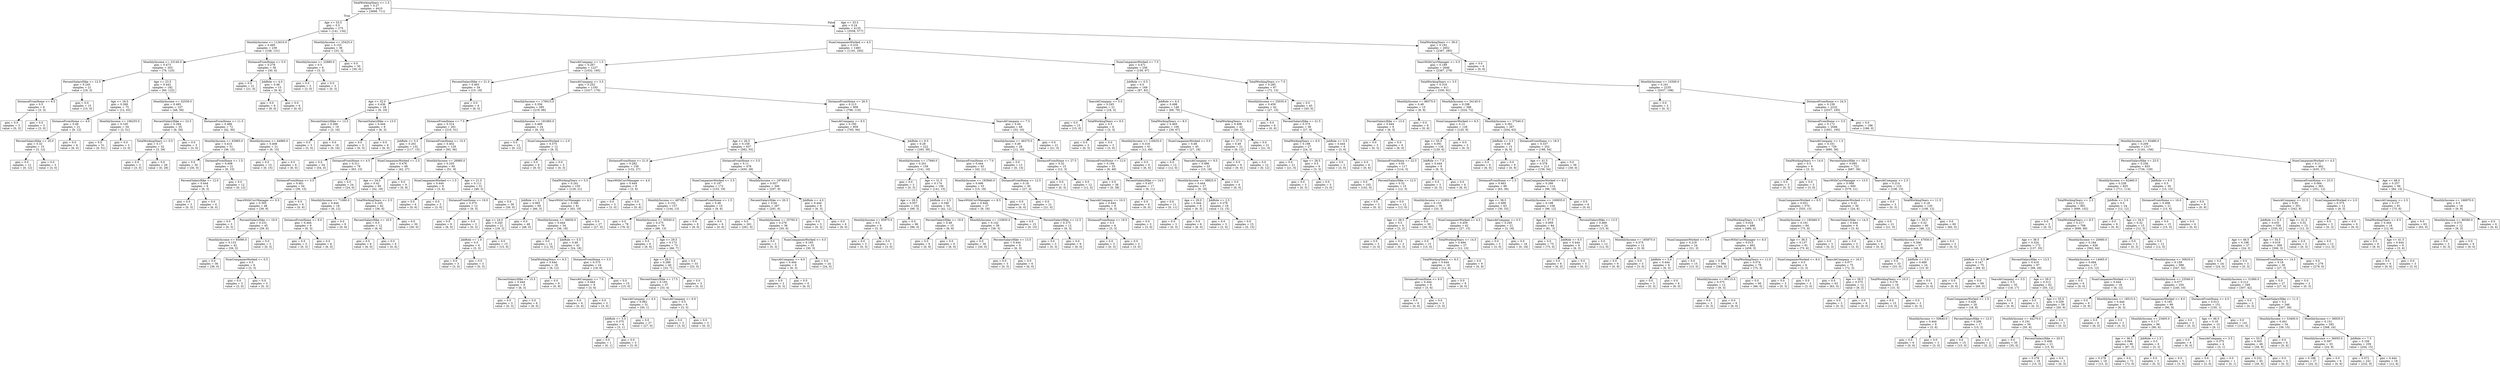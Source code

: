digraph Tree {
node [shape=box] ;
0 [label="TotalWorkingYears <= 1.5\ngini = 0.27\nsamples = 4410\nvalue = [3699, 711]"] ;
1 [label="Age <= 33.5\ngini = 0.5\nsamples = 275\nvalue = [141, 134]"] ;
0 -> 1 [labeldistance=2.5, labelangle=45, headlabel="True"] ;
2 [label="MonthlyIncome <= 112610.0\ngini = 0.495\nsamples = 239\nvalue = [108, 131]"] ;
1 -> 2 ;
3 [label="MonthlyIncome <= 23140.0\ngini = 0.473\nsamples = 203\nvalue = [78, 125]"] ;
2 -> 3 ;
4 [label="PercentSalaryHike <= 12.5\ngini = 0.245\nsamples = 21\nvalue = [18, 3]"] ;
3 -> 4 ;
5 [label="DistanceFromHome <= 6.5\ngini = 0.5\nsamples = 6\nvalue = [3, 3]"] ;
4 -> 5 ;
6 [label="gini = 0.0\nsamples = 3\nvalue = [0, 3]"] ;
5 -> 6 ;
7 [label="gini = 0.0\nsamples = 3\nvalue = [3, 0]"] ;
5 -> 7 ;
8 [label="gini = 0.0\nsamples = 15\nvalue = [15, 0]"] ;
4 -> 8 ;
9 [label="Age <= 23.5\ngini = 0.442\nsamples = 182\nvalue = [60, 122]"] ;
3 -> 9 ;
10 [label="Age <= 18.5\ngini = 0.269\nsamples = 75\nvalue = [12, 63]"] ;
9 -> 10 ;
11 [label="DistanceFromHome <= 4.0\ngini = 0.49\nsamples = 21\nvalue = [9, 12]"] ;
10 -> 11 ;
12 [label="PercentSalaryHike <= 20.0\ngini = 0.32\nsamples = 15\nvalue = [3, 12]"] ;
11 -> 12 ;
13 [label="gini = 0.0\nsamples = 12\nvalue = [0, 12]"] ;
12 -> 13 ;
14 [label="gini = 0.0\nsamples = 3\nvalue = [3, 0]"] ;
12 -> 14 ;
15 [label="gini = 0.0\nsamples = 6\nvalue = [6, 0]"] ;
11 -> 15 ;
16 [label="MonthlyIncome <= 106255.0\ngini = 0.105\nsamples = 54\nvalue = [3, 51]"] ;
10 -> 16 ;
17 [label="gini = 0.0\nsamples = 51\nvalue = [0, 51]"] ;
16 -> 17 ;
18 [label="gini = 0.0\nsamples = 3\nvalue = [3, 0]"] ;
16 -> 18 ;
19 [label="MonthlyIncome <= 32530.0\ngini = 0.495\nsamples = 107\nvalue = [48, 59]"] ;
9 -> 19 ;
20 [label="PercentSalaryHike <= 23.5\ngini = 0.284\nsamples = 35\nvalue = [6, 29]"] ;
19 -> 20 ;
21 [label="TotalWorkingYears <= 0.5\ngini = 0.17\nsamples = 32\nvalue = [3, 29]"] ;
20 -> 21 ;
22 [label="gini = 0.0\nsamples = 3\nvalue = [3, 0]"] ;
21 -> 22 ;
23 [label="gini = 0.0\nsamples = 29\nvalue = [0, 29]"] ;
21 -> 23 ;
24 [label="gini = 0.0\nsamples = 3\nvalue = [3, 0]"] ;
20 -> 24 ;
25 [label="DistanceFromHome <= 11.5\ngini = 0.486\nsamples = 72\nvalue = [42, 30]"] ;
19 -> 25 ;
26 [label="MonthlyIncome <= 63965.0\ngini = 0.415\nsamples = 51\nvalue = [36, 15]"] ;
25 -> 26 ;
27 [label="gini = 0.0\nsamples = 30\nvalue = [30, 0]"] ;
26 -> 27 ;
28 [label="DistanceFromHome <= 1.5\ngini = 0.408\nsamples = 21\nvalue = [6, 15]"] ;
26 -> 28 ;
29 [label="PercentSalaryHike <= 12.0\ngini = 0.444\nsamples = 9\nvalue = [6, 3]"] ;
28 -> 29 ;
30 [label="gini = 0.0\nsamples = 3\nvalue = [0, 3]"] ;
29 -> 30 ;
31 [label="gini = 0.0\nsamples = 6\nvalue = [6, 0]"] ;
29 -> 31 ;
32 [label="gini = 0.0\nsamples = 12\nvalue = [0, 12]"] ;
28 -> 32 ;
33 [label="MonthlyIncome <= 64960.0\ngini = 0.408\nsamples = 21\nvalue = [6, 15]"] ;
25 -> 33 ;
34 [label="gini = 0.0\nsamples = 15\nvalue = [0, 15]"] ;
33 -> 34 ;
35 [label="gini = 0.0\nsamples = 6\nvalue = [6, 0]"] ;
33 -> 35 ;
36 [label="DistanceFromHome <= 5.0\ngini = 0.278\nsamples = 36\nvalue = [30, 6]"] ;
2 -> 36 ;
37 [label="gini = 0.0\nsamples = 21\nvalue = [21, 0]"] ;
36 -> 37 ;
38 [label="JobRole <= 4.0\ngini = 0.48\nsamples = 15\nvalue = [9, 6]"] ;
36 -> 38 ;
39 [label="gini = 0.0\nsamples = 9\nvalue = [9, 0]"] ;
38 -> 39 ;
40 [label="gini = 0.0\nsamples = 6\nvalue = [0, 6]"] ;
38 -> 40 ;
41 [label="MonthlyIncome <= 25425.0\ngini = 0.153\nsamples = 36\nvalue = [33, 3]"] ;
1 -> 41 ;
42 [label="MonthlyIncome <= 22880.0\ngini = 0.5\nsamples = 6\nvalue = [3, 3]"] ;
41 -> 42 ;
43 [label="gini = 0.0\nsamples = 3\nvalue = [3, 0]"] ;
42 -> 43 ;
44 [label="gini = 0.0\nsamples = 3\nvalue = [0, 3]"] ;
42 -> 44 ;
45 [label="gini = 0.0\nsamples = 30\nvalue = [30, 0]"] ;
41 -> 45 ;
46 [label="Age <= 33.5\ngini = 0.24\nsamples = 4135\nvalue = [3558, 577]"] ;
0 -> 46 [labeldistance=2.5, labelangle=-45, headlabel="False"] ;
47 [label="NumCompaniesWorked <= 4.5\ngini = 0.316\nsamples = 1483\nvalue = [1191, 292]"] ;
46 -> 47 ;
48 [label="YearsAtCompany <= 1.5\ngini = 0.267\nsamples = 1227\nvalue = [1032, 195]"] ;
47 -> 48 ;
49 [label="PercentSalaryHike <= 21.0\ngini = 0.493\nsamples = 34\nvalue = [15, 19]"] ;
48 -> 49 ;
50 [label="Age <= 32.0\ngini = 0.436\nsamples = 28\nvalue = [9, 19]"] ;
49 -> 50 ;
51 [label="PercentSalaryHike <= 13.5\ngini = 0.266\nsamples = 19\nvalue = [3, 16]"] ;
50 -> 51 ;
52 [label="gini = 0.0\nsamples = 3\nvalue = [3, 0]"] ;
51 -> 52 ;
53 [label="gini = 0.0\nsamples = 16\nvalue = [0, 16]"] ;
51 -> 53 ;
54 [label="PercentSalaryHike <= 13.5\ngini = 0.444\nsamples = 9\nvalue = [6, 3]"] ;
50 -> 54 ;
55 [label="gini = 0.0\nsamples = 3\nvalue = [0, 3]"] ;
54 -> 55 ;
56 [label="gini = 0.0\nsamples = 6\nvalue = [6, 0]"] ;
54 -> 56 ;
57 [label="gini = 0.0\nsamples = 6\nvalue = [6, 0]"] ;
49 -> 57 ;
58 [label="YearsAtCompany <= 3.5\ngini = 0.252\nsamples = 1193\nvalue = [1017, 176]"] ;
48 -> 58 ;
59 [label="MonthlyIncome <= 176015.0\ngini = 0.356\nsamples = 285\nvalue = [219, 66]"] ;
58 -> 59 ;
60 [label="DistanceFromHome <= 7.5\ngini = 0.314\nsamples = 261\nvalue = [210, 51]"] ;
59 -> 60 ;
61 [label="JobRole <= 5.5\ngini = 0.201\nsamples = 132\nvalue = [117, 15]"] ;
60 -> 61 ;
62 [label="gini = 0.0\nsamples = 54\nvalue = [54, 0]"] ;
61 -> 62 ;
63 [label="DistanceFromHome <= 4.5\ngini = 0.311\nsamples = 78\nvalue = [63, 15]"] ;
61 -> 63 ;
64 [label="DistanceFromHome <= 3.5\ngini = 0.401\nsamples = 54\nvalue = [39, 15]"] ;
63 -> 64 ;
65 [label="YearsWithCurrManager <= 0.5\ngini = 0.305\nsamples = 48\nvalue = [39, 9]"] ;
64 -> 65 ;
66 [label="gini = 0.0\nsamples = 3\nvalue = [0, 3]"] ;
65 -> 66 ;
67 [label="PercentSalaryHike <= 19.0\ngini = 0.231\nsamples = 45\nvalue = [39, 6]"] ;
65 -> 67 ;
68 [label="MonthlyIncome <= 65090.0\ngini = 0.133\nsamples = 42\nvalue = [39, 3]"] ;
67 -> 68 ;
69 [label="gini = 0.0\nsamples = 36\nvalue = [36, 0]"] ;
68 -> 69 ;
70 [label="NumCompaniesWorked <= 0.5\ngini = 0.5\nsamples = 6\nvalue = [3, 3]"] ;
68 -> 70 ;
71 [label="gini = 0.0\nsamples = 3\nvalue = [3, 0]"] ;
70 -> 71 ;
72 [label="gini = 0.0\nsamples = 3\nvalue = [0, 3]"] ;
70 -> 72 ;
73 [label="gini = 0.0\nsamples = 3\nvalue = [0, 3]"] ;
67 -> 73 ;
74 [label="gini = 0.0\nsamples = 6\nvalue = [0, 6]"] ;
64 -> 74 ;
75 [label="gini = 0.0\nsamples = 24\nvalue = [24, 0]"] ;
63 -> 75 ;
76 [label="DistanceFromHome <= 15.5\ngini = 0.402\nsamples = 129\nvalue = [93, 36]"] ;
60 -> 76 ;
77 [label="NumCompaniesWorked <= 2.5\ngini = 0.476\nsamples = 69\nvalue = [42, 27]"] ;
76 -> 77 ;
78 [label="Age <= 24.0\ngini = 0.42\nsamples = 60\nvalue = [42, 18]"] ;
77 -> 78 ;
79 [label="MonthlyIncome <= 71060.0\ngini = 0.444\nsamples = 18\nvalue = [6, 12]"] ;
78 -> 79 ;
80 [label="DistanceFromHome <= 9.0\ngini = 0.444\nsamples = 9\nvalue = [6, 3]"] ;
79 -> 80 ;
81 [label="gini = 0.0\nsamples = 3\nvalue = [0, 3]"] ;
80 -> 81 ;
82 [label="gini = 0.0\nsamples = 6\nvalue = [6, 0]"] ;
80 -> 82 ;
83 [label="gini = 0.0\nsamples = 9\nvalue = [0, 9]"] ;
79 -> 83 ;
84 [label="TotalWorkingYears <= 2.5\ngini = 0.245\nsamples = 42\nvalue = [36, 6]"] ;
78 -> 84 ;
85 [label="PercentSalaryHike <= 16.5\ngini = 0.5\nsamples = 12\nvalue = [6, 6]"] ;
84 -> 85 ;
86 [label="gini = 0.0\nsamples = 6\nvalue = [6, 0]"] ;
85 -> 86 ;
87 [label="gini = 0.0\nsamples = 6\nvalue = [0, 6]"] ;
85 -> 87 ;
88 [label="gini = 0.0\nsamples = 30\nvalue = [30, 0]"] ;
84 -> 88 ;
89 [label="gini = 0.0\nsamples = 9\nvalue = [0, 9]"] ;
77 -> 89 ;
90 [label="MonthlyIncome <= 26985.0\ngini = 0.255\nsamples = 60\nvalue = [51, 9]"] ;
76 -> 90 ;
91 [label="NumCompaniesWorked <= 1.5\ngini = 0.444\nsamples = 9\nvalue = [3, 6]"] ;
90 -> 91 ;
92 [label="gini = 0.0\nsamples = 6\nvalue = [0, 6]"] ;
91 -> 92 ;
93 [label="gini = 0.0\nsamples = 3\nvalue = [3, 0]"] ;
91 -> 93 ;
94 [label="Age <= 21.5\ngini = 0.111\nsamples = 51\nvalue = [48, 3]"] ;
90 -> 94 ;
95 [label="DistanceFromHome <= 19.0\ngini = 0.375\nsamples = 12\nvalue = [9, 3]"] ;
94 -> 95 ;
96 [label="gini = 0.0\nsamples = 9\nvalue = [9, 0]"] ;
95 -> 96 ;
97 [label="gini = 0.0\nsamples = 3\nvalue = [0, 3]"] ;
95 -> 97 ;
98 [label="gini = 0.0\nsamples = 39\nvalue = [39, 0]"] ;
94 -> 98 ;
99 [label="MonthlyIncome <= 191665.0\ngini = 0.469\nsamples = 24\nvalue = [9, 15]"] ;
59 -> 99 ;
100 [label="gini = 0.0\nsamples = 12\nvalue = [0, 12]"] ;
99 -> 100 ;
101 [label="NumCompaniesWorked <= 2.0\ngini = 0.375\nsamples = 12\nvalue = [9, 3]"] ;
99 -> 101 ;
102 [label="gini = 0.0\nsamples = 9\nvalue = [9, 0]"] ;
101 -> 102 ;
103 [label="gini = 0.0\nsamples = 3\nvalue = [0, 3]"] ;
101 -> 103 ;
104 [label="DistanceFromHome <= 26.5\ngini = 0.213\nsamples = 908\nvalue = [798, 110]"] ;
58 -> 104 ;
105 [label="YearsAtCompany <= 9.5\ngini = 0.195\nsamples = 859\nvalue = [765, 94]"] ;
104 -> 105 ;
106 [label="Age <= 26.5\ngini = 0.158\nsamples = 637\nvalue = [582, 55]"] ;
105 -> 106 ;
107 [label="DistanceFromHome <= 21.0\ngini = 0.282\nsamples = 159\nvalue = [132, 27]"] ;
106 -> 107 ;
108 [label="TotalWorkingYears <= 5.5\ngini = 0.241\nsamples = 150\nvalue = [129, 21]"] ;
107 -> 108 ;
109 [label="JobRole <= 2.5\ngini = 0.083\nsamples = 69\nvalue = [66, 3]"] ;
108 -> 109 ;
110 [label="Age <= 24.0\ngini = 0.245\nsamples = 21\nvalue = [18, 3]"] ;
109 -> 110 ;
111 [label="JobRole <= 1.0\ngini = 0.5\nsamples = 6\nvalue = [3, 3]"] ;
110 -> 111 ;
112 [label="gini = 0.0\nsamples = 3\nvalue = [3, 0]"] ;
111 -> 112 ;
113 [label="gini = 0.0\nsamples = 3\nvalue = [0, 3]"] ;
111 -> 113 ;
114 [label="gini = 0.0\nsamples = 15\nvalue = [15, 0]"] ;
110 -> 114 ;
115 [label="gini = 0.0\nsamples = 48\nvalue = [48, 0]"] ;
109 -> 115 ;
116 [label="YearsWithCurrManager <= 4.5\ngini = 0.346\nsamples = 81\nvalue = [63, 18]"] ;
108 -> 116 ;
117 [label="MonthlyIncome <= 36630.0\ngini = 0.444\nsamples = 54\nvalue = [36, 18]"] ;
116 -> 117 ;
118 [label="gini = 0.0\nsamples = 12\nvalue = [12, 0]"] ;
117 -> 118 ;
119 [label="JobRole <= 5.5\ngini = 0.49\nsamples = 42\nvalue = [24, 18]"] ;
117 -> 119 ;
120 [label="TotalWorkingYears <= 6.5\ngini = 0.444\nsamples = 18\nvalue = [6, 12]"] ;
119 -> 120 ;
121 [label="PercentSalaryHike <= 15.5\ngini = 0.444\nsamples = 9\nvalue = [6, 3]"] ;
120 -> 121 ;
122 [label="gini = 0.0\nsamples = 3\nvalue = [0, 3]"] ;
121 -> 122 ;
123 [label="gini = 0.0\nsamples = 6\nvalue = [6, 0]"] ;
121 -> 123 ;
124 [label="gini = 0.0\nsamples = 9\nvalue = [0, 9]"] ;
120 -> 124 ;
125 [label="DistanceFromHome <= 3.5\ngini = 0.375\nsamples = 24\nvalue = [18, 6]"] ;
119 -> 125 ;
126 [label="YearsAtCompany <= 7.0\ngini = 0.444\nsamples = 9\nvalue = [3, 6]"] ;
125 -> 126 ;
127 [label="gini = 0.0\nsamples = 6\nvalue = [0, 6]"] ;
126 -> 127 ;
128 [label="gini = 0.0\nsamples = 3\nvalue = [3, 0]"] ;
126 -> 128 ;
129 [label="gini = 0.0\nsamples = 15\nvalue = [15, 0]"] ;
125 -> 129 ;
130 [label="gini = 0.0\nsamples = 27\nvalue = [27, 0]"] ;
116 -> 130 ;
131 [label="YearsWithCurrManager <= 4.0\ngini = 0.444\nsamples = 9\nvalue = [3, 6]"] ;
107 -> 131 ;
132 [label="gini = 0.0\nsamples = 3\nvalue = [3, 0]"] ;
131 -> 132 ;
133 [label="gini = 0.0\nsamples = 6\nvalue = [0, 6]"] ;
131 -> 133 ;
134 [label="DistanceFromHome <= 3.5\ngini = 0.11\nsamples = 478\nvalue = [450, 28]"] ;
106 -> 134 ;
135 [label="NumCompaniesWorked <= 3.5\ngini = 0.197\nsamples = 172\nvalue = [153, 19]"] ;
134 -> 135 ;
136 [label="MonthlyIncome <= 48705.0\ngini = 0.152\nsamples = 157\nvalue = [144, 13]"] ;
135 -> 136 ;
137 [label="gini = 0.0\nsamples = 78\nvalue = [78, 0]"] ;
136 -> 137 ;
138 [label="MonthlyIncome <= 50545.0\ngini = 0.275\nsamples = 79\nvalue = [66, 13]"] ;
136 -> 138 ;
139 [label="gini = 0.0\nsamples = 6\nvalue = [0, 6]"] ;
138 -> 139 ;
140 [label="Age <= 29.5\ngini = 0.173\nsamples = 73\nvalue = [66, 7]"] ;
138 -> 140 ;
141 [label="Age <= 28.5\ngini = 0.289\nsamples = 40\nvalue = [33, 7]"] ;
140 -> 141 ;
142 [label="PercentSalaryHike <= 17.5\ngini = 0.193\nsamples = 37\nvalue = [33, 4]"] ;
141 -> 142 ;
143 [label="YearsAtCompany <= 4.5\ngini = 0.062\nsamples = 31\nvalue = [30, 1]"] ;
142 -> 143 ;
144 [label="JobRole <= 5.5\ngini = 0.375\nsamples = 4\nvalue = [3, 1]"] ;
143 -> 144 ;
145 [label="gini = 0.0\nsamples = 1\nvalue = [0, 1]"] ;
144 -> 145 ;
146 [label="gini = 0.0\nsamples = 3\nvalue = [3, 0]"] ;
144 -> 146 ;
147 [label="gini = 0.0\nsamples = 27\nvalue = [27, 0]"] ;
143 -> 147 ;
148 [label="YearsAtCompany <= 6.0\ngini = 0.5\nsamples = 6\nvalue = [3, 3]"] ;
142 -> 148 ;
149 [label="gini = 0.0\nsamples = 3\nvalue = [3, 0]"] ;
148 -> 149 ;
150 [label="gini = 0.0\nsamples = 3\nvalue = [0, 3]"] ;
148 -> 150 ;
151 [label="gini = 0.0\nsamples = 3\nvalue = [0, 3]"] ;
141 -> 151 ;
152 [label="gini = 0.0\nsamples = 33\nvalue = [33, 0]"] ;
140 -> 152 ;
153 [label="DistanceFromHome <= 1.5\ngini = 0.48\nsamples = 15\nvalue = [9, 6]"] ;
135 -> 153 ;
154 [label="gini = 0.0\nsamples = 9\nvalue = [9, 0]"] ;
153 -> 154 ;
155 [label="gini = 0.0\nsamples = 6\nvalue = [0, 6]"] ;
153 -> 155 ;
156 [label="MonthlyIncome <= 187450.0\ngini = 0.057\nsamples = 306\nvalue = [297, 9]"] ;
134 -> 156 ;
157 [label="PercentSalaryHike <= 20.5\ngini = 0.04\nsamples = 297\nvalue = [291, 6]"] ;
156 -> 157 ;
158 [label="gini = 0.0\nsamples = 261\nvalue = [261, 0]"] ;
157 -> 158 ;
159 [label="MonthlyIncome <= 25765.0\ngini = 0.278\nsamples = 36\nvalue = [30, 6]"] ;
157 -> 159 ;
160 [label="gini = 0.0\nsamples = 3\nvalue = [0, 3]"] ;
159 -> 160 ;
161 [label="NumCompaniesWorked <= 0.5\ngini = 0.165\nsamples = 33\nvalue = [30, 3]"] ;
159 -> 161 ;
162 [label="YearsAtCompany <= 6.0\ngini = 0.444\nsamples = 9\nvalue = [6, 3]"] ;
161 -> 162 ;
163 [label="gini = 0.0\nsamples = 3\nvalue = [0, 3]"] ;
162 -> 163 ;
164 [label="gini = 0.0\nsamples = 6\nvalue = [6, 0]"] ;
162 -> 164 ;
165 [label="gini = 0.0\nsamples = 24\nvalue = [24, 0]"] ;
161 -> 165 ;
166 [label="JobRole <= 4.0\ngini = 0.444\nsamples = 9\nvalue = [6, 3]"] ;
156 -> 166 ;
167 [label="gini = 0.0\nsamples = 3\nvalue = [0, 3]"] ;
166 -> 167 ;
168 [label="gini = 0.0\nsamples = 6\nvalue = [6, 0]"] ;
166 -> 168 ;
169 [label="JobRole <= 6.5\ngini = 0.29\nsamples = 222\nvalue = [183, 39]"] ;
105 -> 169 ;
170 [label="MonthlyIncome <= 17940.0\ngini = 0.201\nsamples = 159\nvalue = [141, 18]"] ;
169 -> 170 ;
171 [label="gini = 0.0\nsamples = 3\nvalue = [0, 3]"] ;
170 -> 171 ;
172 [label="Age <= 31.5\ngini = 0.174\nsamples = 156\nvalue = [141, 15]"] ;
170 -> 172 ;
173 [label="Age <= 28.5\ngini = 0.057\nsamples = 102\nvalue = [99, 3]"] ;
172 -> 173 ;
174 [label="MonthlyIncome <= 85975.0\ngini = 0.5\nsamples = 6\nvalue = [3, 3]"] ;
173 -> 174 ;
175 [label="gini = 0.0\nsamples = 3\nvalue = [0, 3]"] ;
174 -> 175 ;
176 [label="gini = 0.0\nsamples = 3\nvalue = [3, 0]"] ;
174 -> 176 ;
177 [label="gini = 0.0\nsamples = 96\nvalue = [96, 0]"] ;
173 -> 177 ;
178 [label="JobRole <= 2.5\ngini = 0.346\nsamples = 54\nvalue = [42, 12]"] ;
172 -> 178 ;
179 [label="PercentSalaryHike <= 19.0\ngini = 0.48\nsamples = 15\nvalue = [6, 9]"] ;
178 -> 179 ;
180 [label="gini = 0.0\nsamples = 9\nvalue = [0, 9]"] ;
179 -> 180 ;
181 [label="gini = 0.0\nsamples = 6\nvalue = [6, 0]"] ;
179 -> 181 ;
182 [label="MonthlyIncome <= 133835.0\ngini = 0.142\nsamples = 39\nvalue = [36, 3]"] ;
178 -> 182 ;
183 [label="gini = 0.0\nsamples = 30\nvalue = [30, 0]"] ;
182 -> 183 ;
184 [label="PercentSalaryHike <= 13.5\ngini = 0.444\nsamples = 9\nvalue = [6, 3]"] ;
182 -> 184 ;
185 [label="gini = 0.0\nsamples = 3\nvalue = [0, 3]"] ;
184 -> 185 ;
186 [label="gini = 0.0\nsamples = 6\nvalue = [6, 0]"] ;
184 -> 186 ;
187 [label="DistanceFromHome <= 7.0\ngini = 0.444\nsamples = 63\nvalue = [42, 21]"] ;
169 -> 187 ;
188 [label="MonthlyIncome <= 183840.0\ngini = 0.496\nsamples = 33\nvalue = [15, 18]"] ;
187 -> 188 ;
189 [label="YearsWithCurrManager <= 8.5\ngini = 0.444\nsamples = 27\nvalue = [9, 18]"] ;
188 -> 189 ;
190 [label="gini = 0.0\nsamples = 15\nvalue = [0, 15]"] ;
189 -> 190 ;
191 [label="PercentSalaryHike <= 12.5\ngini = 0.375\nsamples = 12\nvalue = [9, 3]"] ;
189 -> 191 ;
192 [label="gini = 0.0\nsamples = 3\nvalue = [0, 3]"] ;
191 -> 192 ;
193 [label="gini = 0.0\nsamples = 9\nvalue = [9, 0]"] ;
191 -> 193 ;
194 [label="gini = 0.0\nsamples = 6\nvalue = [6, 0]"] ;
188 -> 194 ;
195 [label="DistanceFromHome <= 12.5\ngini = 0.18\nsamples = 30\nvalue = [27, 3]"] ;
187 -> 195 ;
196 [label="gini = 0.0\nsamples = 21\nvalue = [21, 0]"] ;
195 -> 196 ;
197 [label="YearsAtCompany <= 10.5\ngini = 0.444\nsamples = 9\nvalue = [6, 3]"] ;
195 -> 197 ;
198 [label="DistanceFromHome <= 19.5\ngini = 0.5\nsamples = 6\nvalue = [3, 3]"] ;
197 -> 198 ;
199 [label="gini = 0.0\nsamples = 3\nvalue = [0, 3]"] ;
198 -> 199 ;
200 [label="gini = 0.0\nsamples = 3\nvalue = [3, 0]"] ;
198 -> 200 ;
201 [label="gini = 0.0\nsamples = 3\nvalue = [3, 0]"] ;
197 -> 201 ;
202 [label="YearsAtCompany <= 7.5\ngini = 0.44\nsamples = 49\nvalue = [33, 16]"] ;
104 -> 202 ;
203 [label="MonthlyIncome <= 46375.0\ngini = 0.49\nsamples = 28\nvalue = [12, 16]"] ;
202 -> 203 ;
204 [label="gini = 0.0\nsamples = 13\nvalue = [0, 13]"] ;
203 -> 204 ;
205 [label="DistanceFromHome <= 27.5\ngini = 0.32\nsamples = 15\nvalue = [12, 3]"] ;
203 -> 205 ;
206 [label="gini = 0.0\nsamples = 3\nvalue = [0, 3]"] ;
205 -> 206 ;
207 [label="gini = 0.0\nsamples = 12\nvalue = [12, 0]"] ;
205 -> 207 ;
208 [label="gini = 0.0\nsamples = 21\nvalue = [21, 0]"] ;
202 -> 208 ;
209 [label="NumCompaniesWorked <= 7.5\ngini = 0.471\nsamples = 256\nvalue = [159, 97]"] ;
47 -> 209 ;
210 [label="JobRole <= 0.5\ngini = 0.5\nsamples = 169\nvalue = [87, 82]"] ;
209 -> 210 ;
211 [label="YearsAtCompany <= 5.0\ngini = 0.245\nsamples = 21\nvalue = [18, 3]"] ;
210 -> 211 ;
212 [label="gini = 0.0\nsamples = 15\nvalue = [15, 0]"] ;
211 -> 212 ;
213 [label="TotalWorkingYears <= 9.5\ngini = 0.5\nsamples = 6\nvalue = [3, 3]"] ;
211 -> 213 ;
214 [label="gini = 0.0\nsamples = 3\nvalue = [0, 3]"] ;
213 -> 214 ;
215 [label="gini = 0.0\nsamples = 3\nvalue = [3, 0]"] ;
213 -> 215 ;
216 [label="JobRole <= 6.5\ngini = 0.498\nsamples = 148\nvalue = [69, 79]"] ;
210 -> 216 ;
217 [label="TotalWorkingYears <= 8.5\ngini = 0.465\nsamples = 106\nvalue = [39, 67]"] ;
216 -> 217 ;
218 [label="MonthlyIncome <= 118435.0\ngini = 0.316\nsamples = 61\nvalue = [12, 49]"] ;
217 -> 218 ;
219 [label="DistanceFromHome <= 12.0\ngini = 0.194\nsamples = 55\nvalue = [6, 49]"] ;
218 -> 219 ;
220 [label="gini = 0.0\nsamples = 38\nvalue = [0, 38]"] ;
219 -> 220 ;
221 [label="PercentSalaryHike <= 14.5\ngini = 0.457\nsamples = 17\nvalue = [6, 11]"] ;
219 -> 221 ;
222 [label="gini = 0.0\nsamples = 6\nvalue = [6, 0]"] ;
221 -> 222 ;
223 [label="gini = 0.0\nsamples = 11\nvalue = [0, 11]"] ;
221 -> 223 ;
224 [label="gini = 0.0\nsamples = 6\nvalue = [6, 0]"] ;
218 -> 224 ;
225 [label="NumCompaniesWorked <= 5.5\ngini = 0.48\nsamples = 45\nvalue = [27, 18]"] ;
217 -> 225 ;
226 [label="gini = 0.0\nsamples = 12\nvalue = [12, 0]"] ;
225 -> 226 ;
227 [label="YearsAtCompany <= 9.5\ngini = 0.496\nsamples = 33\nvalue = [15, 18]"] ;
225 -> 227 ;
228 [label="MonthlyIncome <= 38825.0\ngini = 0.444\nsamples = 27\nvalue = [9, 18]"] ;
227 -> 228 ;
229 [label="Age <= 29.0\ngini = 0.444\nsamples = 9\nvalue = [6, 3]"] ;
228 -> 229 ;
230 [label="gini = 0.0\nsamples = 3\nvalue = [0, 3]"] ;
229 -> 230 ;
231 [label="gini = 0.0\nsamples = 6\nvalue = [6, 0]"] ;
229 -> 231 ;
232 [label="JobRole <= 2.5\ngini = 0.278\nsamples = 18\nvalue = [3, 15]"] ;
228 -> 232 ;
233 [label="gini = 0.0\nsamples = 3\nvalue = [3, 0]"] ;
232 -> 233 ;
234 [label="gini = 0.0\nsamples = 15\nvalue = [0, 15]"] ;
232 -> 234 ;
235 [label="gini = 0.0\nsamples = 6\nvalue = [6, 0]"] ;
227 -> 235 ;
236 [label="TotalWorkingYears <= 6.5\ngini = 0.408\nsamples = 42\nvalue = [30, 12]"] ;
216 -> 236 ;
237 [label="Age <= 27.5\ngini = 0.49\nsamples = 21\nvalue = [9, 12]"] ;
236 -> 237 ;
238 [label="gini = 0.0\nsamples = 9\nvalue = [9, 0]"] ;
237 -> 238 ;
239 [label="gini = 0.0\nsamples = 12\nvalue = [0, 12]"] ;
237 -> 239 ;
240 [label="gini = 0.0\nsamples = 21\nvalue = [21, 0]"] ;
236 -> 240 ;
241 [label="TotalWorkingYears <= 7.5\ngini = 0.285\nsamples = 87\nvalue = [72, 15]"] ;
209 -> 241 ;
242 [label="MonthlyIncome <= 25035.0\ngini = 0.459\nsamples = 42\nvalue = [27, 15]"] ;
241 -> 242 ;
243 [label="gini = 0.0\nsamples = 6\nvalue = [0, 6]"] ;
242 -> 243 ;
244 [label="PercentSalaryHike <= 21.5\ngini = 0.375\nsamples = 36\nvalue = [27, 9]"] ;
242 -> 244 ;
245 [label="TotalWorkingYears <= 6.5\ngini = 0.198\nsamples = 27\nvalue = [24, 3]"] ;
244 -> 245 ;
246 [label="gini = 0.0\nsamples = 21\nvalue = [21, 0]"] ;
245 -> 246 ;
247 [label="Age <= 28.5\ngini = 0.5\nsamples = 6\nvalue = [3, 3]"] ;
245 -> 247 ;
248 [label="gini = 0.0\nsamples = 3\nvalue = [0, 3]"] ;
247 -> 248 ;
249 [label="gini = 0.0\nsamples = 3\nvalue = [3, 0]"] ;
247 -> 249 ;
250 [label="JobRole <= 3.5\ngini = 0.444\nsamples = 9\nvalue = [3, 6]"] ;
244 -> 250 ;
251 [label="gini = 0.0\nsamples = 3\nvalue = [3, 0]"] ;
250 -> 251 ;
252 [label="gini = 0.0\nsamples = 6\nvalue = [0, 6]"] ;
250 -> 252 ;
253 [label="gini = 0.0\nsamples = 45\nvalue = [45, 0]"] ;
241 -> 253 ;
254 [label="TotalWorkingYears <= 39.0\ngini = 0.192\nsamples = 2652\nvalue = [2367, 285]"] ;
46 -> 254 ;
255 [label="YearsWithCurrManager <= 0.5\ngini = 0.189\nsamples = 2646\nvalue = [2367, 279]"] ;
254 -> 255 ;
256 [label="TotalWorkingYears <= 3.5\ngini = 0.316\nsamples = 411\nvalue = [330, 81]"] ;
255 -> 256 ;
257 [label="MonthlyIncome <= 88375.0\ngini = 0.48\nsamples = 15\nvalue = [6, 9]"] ;
256 -> 257 ;
258 [label="PercentSalaryHike <= 13.0\ngini = 0.444\nsamples = 9\nvalue = [6, 3]"] ;
257 -> 258 ;
259 [label="gini = 0.0\nsamples = 3\nvalue = [0, 3]"] ;
258 -> 259 ;
260 [label="gini = 0.0\nsamples = 6\nvalue = [6, 0]"] ;
258 -> 260 ;
261 [label="gini = 0.0\nsamples = 6\nvalue = [0, 6]"] ;
257 -> 261 ;
262 [label="MonthlyIncome <= 34145.0\ngini = 0.298\nsamples = 396\nvalue = [324, 72]"] ;
256 -> 262 ;
263 [label="NumCompaniesWorked <= 8.5\ngini = 0.13\nsamples = 129\nvalue = [120, 9]"] ;
262 -> 263 ;
264 [label="Age <= 55.0\ngini = 0.091\nsamples = 126\nvalue = [120, 6]"] ;
263 -> 264 ;
265 [label="DistanceFromHome <= 22.5\ngini = 0.05\nsamples = 117\nvalue = [114, 3]"] ;
264 -> 265 ;
266 [label="gini = 0.0\nsamples = 102\nvalue = [102, 0]"] ;
265 -> 266 ;
267 [label="PercentSalaryHike <= 12.5\ngini = 0.32\nsamples = 15\nvalue = [12, 3]"] ;
265 -> 267 ;
268 [label="gini = 0.0\nsamples = 3\nvalue = [0, 3]"] ;
267 -> 268 ;
269 [label="gini = 0.0\nsamples = 12\nvalue = [12, 0]"] ;
267 -> 269 ;
270 [label="JobRole <= 7.5\ngini = 0.444\nsamples = 9\nvalue = [6, 3]"] ;
264 -> 270 ;
271 [label="gini = 0.0\nsamples = 3\nvalue = [0, 3]"] ;
270 -> 271 ;
272 [label="gini = 0.0\nsamples = 6\nvalue = [6, 0]"] ;
270 -> 272 ;
273 [label="gini = 0.0\nsamples = 3\nvalue = [0, 3]"] ;
263 -> 273 ;
274 [label="MonthlyIncome <= 37540.0\ngini = 0.361\nsamples = 267\nvalue = [204, 63]"] ;
262 -> 274 ;
275 [label="JobRole <= 3.5\ngini = 0.48\nsamples = 15\nvalue = [6, 9]"] ;
274 -> 275 ;
276 [label="gini = 0.0\nsamples = 6\nvalue = [6, 0]"] ;
275 -> 276 ;
277 [label="gini = 0.0\nsamples = 9\nvalue = [0, 9]"] ;
275 -> 277 ;
278 [label="DistanceFromHome <= 18.5\ngini = 0.337\nsamples = 252\nvalue = [198, 54]"] ;
274 -> 278 ;
279 [label="Age <= 41.5\ngini = 0.378\nsamples = 213\nvalue = [159, 54]"] ;
278 -> 279 ;
280 [label="DistanceFromHome <= 1.5\ngini = 0.463\nsamples = 99\nvalue = [63, 36]"] ;
279 -> 280 ;
281 [label="MonthlyIncome <= 42850.0\ngini = 0.153\nsamples = 36\nvalue = [33, 3]"] ;
280 -> 281 ;
282 [label="Age <= 38.5\ngini = 0.5\nsamples = 6\nvalue = [3, 3]"] ;
281 -> 282 ;
283 [label="gini = 0.0\nsamples = 3\nvalue = [3, 0]"] ;
282 -> 283 ;
284 [label="gini = 0.0\nsamples = 3\nvalue = [0, 3]"] ;
282 -> 284 ;
285 [label="gini = 0.0\nsamples = 30\nvalue = [30, 0]"] ;
281 -> 285 ;
286 [label="Age <= 38.5\ngini = 0.499\nsamples = 63\nvalue = [30, 33]"] ;
280 -> 286 ;
287 [label="NumCompaniesWorked <= 4.5\ngini = 0.459\nsamples = 42\nvalue = [27, 15]"] ;
286 -> 287 ;
288 [label="gini = 0.0\nsamples = 15\nvalue = [15, 0]"] ;
287 -> 288 ;
289 [label="TotalWorkingYears <= 14.5\ngini = 0.494\nsamples = 27\nvalue = [12, 15]"] ;
287 -> 289 ;
290 [label="TotalWorkingYears <= 9.5\ngini = 0.444\nsamples = 18\nvalue = [12, 6]"] ;
289 -> 290 ;
291 [label="DistanceFromHome <= 9.0\ngini = 0.444\nsamples = 9\nvalue = [3, 6]"] ;
290 -> 291 ;
292 [label="gini = 0.0\nsamples = 6\nvalue = [0, 6]"] ;
291 -> 292 ;
293 [label="gini = 0.0\nsamples = 3\nvalue = [3, 0]"] ;
291 -> 293 ;
294 [label="gini = 0.0\nsamples = 9\nvalue = [9, 0]"] ;
290 -> 294 ;
295 [label="gini = 0.0\nsamples = 9\nvalue = [0, 9]"] ;
289 -> 295 ;
296 [label="YearsAtCompany <= 0.5\ngini = 0.245\nsamples = 21\nvalue = [3, 18]"] ;
286 -> 296 ;
297 [label="gini = 0.0\nsamples = 3\nvalue = [3, 0]"] ;
296 -> 297 ;
298 [label="gini = 0.0\nsamples = 18\nvalue = [0, 18]"] ;
296 -> 298 ;
299 [label="NumCompaniesWorked <= 8.5\ngini = 0.266\nsamples = 114\nvalue = [96, 18]"] ;
279 -> 299 ;
300 [label="MonthlyIncome <= 100935.0\ngini = 0.198\nsamples = 108\nvalue = [96, 12]"] ;
299 -> 300 ;
301 [label="Age <= 57.5\ngini = 0.069\nsamples = 84\nvalue = [81, 3]"] ;
300 -> 301 ;
302 [label="gini = 0.0\nsamples = 75\nvalue = [75, 0]"] ;
301 -> 302 ;
303 [label="JobRole <= 6.5\ngini = 0.444\nsamples = 9\nvalue = [6, 3]"] ;
301 -> 303 ;
304 [label="gini = 0.0\nsamples = 6\nvalue = [6, 0]"] ;
303 -> 304 ;
305 [label="gini = 0.0\nsamples = 3\nvalue = [0, 3]"] ;
303 -> 305 ;
306 [label="PercentSalaryHike <= 13.5\ngini = 0.469\nsamples = 24\nvalue = [15, 9]"] ;
300 -> 306 ;
307 [label="gini = 0.0\nsamples = 12\nvalue = [12, 0]"] ;
306 -> 307 ;
308 [label="MonthlyIncome <= 185875.0\ngini = 0.375\nsamples = 12\nvalue = [3, 9]"] ;
306 -> 308 ;
309 [label="gini = 0.0\nsamples = 9\nvalue = [0, 9]"] ;
308 -> 309 ;
310 [label="gini = 0.0\nsamples = 3\nvalue = [3, 0]"] ;
308 -> 310 ;
311 [label="gini = 0.0\nsamples = 6\nvalue = [0, 6]"] ;
299 -> 311 ;
312 [label="gini = 0.0\nsamples = 39\nvalue = [39, 0]"] ;
278 -> 312 ;
313 [label="MonthlyIncome <= 10300.0\ngini = 0.161\nsamples = 2235\nvalue = [2037, 198]"] ;
255 -> 313 ;
314 [label="gini = 0.0\nsamples = 3\nvalue = [0, 3]"] ;
313 -> 314 ;
315 [label="DistanceFromHome <= 24.5\ngini = 0.159\nsamples = 2232\nvalue = [2037, 195]"] ;
313 -> 315 ;
316 [label="DistanceFromHome <= 3.5\ngini = 0.172\nsamples = 2046\nvalue = [1851, 195]"] ;
315 -> 316 ;
317 [label="YearsAtCompany <= 1.5\ngini = 0.101\nsamples = 729\nvalue = [690, 39]"] ;
316 -> 317 ;
318 [label="TotalWorkingYears <= 14.0\ngini = 0.5\nsamples = 6\nvalue = [3, 3]"] ;
317 -> 318 ;
319 [label="gini = 0.0\nsamples = 3\nvalue = [0, 3]"] ;
318 -> 319 ;
320 [label="gini = 0.0\nsamples = 3\nvalue = [3, 0]"] ;
318 -> 320 ;
321 [label="PercentSalaryHike <= 18.5\ngini = 0.095\nsamples = 723\nvalue = [687, 36]"] ;
317 -> 321 ;
322 [label="YearsWithCurrManager <= 13.5\ngini = 0.068\nsamples = 600\nvalue = [579, 21]"] ;
321 -> 322 ;
323 [label="NumCompaniesWorked <= 6.5\ngini = 0.051\nsamples = 570\nvalue = [555, 15]"] ;
322 -> 323 ;
324 [label="TotalWorkingYears <= 5.5\ngini = 0.024\nsamples = 486\nvalue = [480, 6]"] ;
323 -> 324 ;
325 [label="NumCompaniesWorked <= 0.5\ngini = 0.219\nsamples = 24\nvalue = [21, 3]"] ;
324 -> 325 ;
326 [label="JobRole <= 5.0\ngini = 0.444\nsamples = 9\nvalue = [6, 3]"] ;
325 -> 326 ;
327 [label="gini = 0.0\nsamples = 3\nvalue = [0, 3]"] ;
326 -> 327 ;
328 [label="gini = 0.0\nsamples = 6\nvalue = [6, 0]"] ;
326 -> 328 ;
329 [label="gini = 0.0\nsamples = 15\nvalue = [15, 0]"] ;
325 -> 329 ;
330 [label="YearsWithCurrManager <= 8.5\ngini = 0.013\nsamples = 462\nvalue = [459, 3]"] ;
324 -> 330 ;
331 [label="gini = 0.0\nsamples = 384\nvalue = [384, 0]"] ;
330 -> 331 ;
332 [label="TotalWorkingYears <= 11.0\ngini = 0.074\nsamples = 78\nvalue = [75, 3]"] ;
330 -> 332 ;
333 [label="MonthlyIncome <= 60115.0\ngini = 0.375\nsamples = 12\nvalue = [9, 3]"] ;
332 -> 333 ;
334 [label="gini = 0.0\nsamples = 3\nvalue = [0, 3]"] ;
333 -> 334 ;
335 [label="gini = 0.0\nsamples = 9\nvalue = [9, 0]"] ;
333 -> 335 ;
336 [label="gini = 0.0\nsamples = 66\nvalue = [66, 0]"] ;
332 -> 336 ;
337 [label="MonthlyIncome <= 185460.0\ngini = 0.191\nsamples = 84\nvalue = [75, 9]"] ;
323 -> 337 ;
338 [label="Age <= 36.5\ngini = 0.137\nsamples = 81\nvalue = [75, 6]"] ;
337 -> 338 ;
339 [label="NumCompaniesWorked <= 8.0\ngini = 0.5\nsamples = 6\nvalue = [3, 3]"] ;
338 -> 339 ;
340 [label="gini = 0.0\nsamples = 3\nvalue = [0, 3]"] ;
339 -> 340 ;
341 [label="gini = 0.0\nsamples = 3\nvalue = [3, 0]"] ;
339 -> 341 ;
342 [label="YearsAtCompany <= 16.5\ngini = 0.077\nsamples = 75\nvalue = [72, 3]"] ;
338 -> 342 ;
343 [label="gini = 0.0\nsamples = 63\nvalue = [63, 0]"] ;
342 -> 343 ;
344 [label="Age <= 39.5\ngini = 0.375\nsamples = 12\nvalue = [9, 3]"] ;
342 -> 344 ;
345 [label="gini = 0.0\nsamples = 3\nvalue = [0, 3]"] ;
344 -> 345 ;
346 [label="gini = 0.0\nsamples = 9\nvalue = [9, 0]"] ;
344 -> 346 ;
347 [label="gini = 0.0\nsamples = 3\nvalue = [0, 3]"] ;
337 -> 347 ;
348 [label="NumCompaniesWorked <= 1.5\ngini = 0.32\nsamples = 30\nvalue = [24, 6]"] ;
322 -> 348 ;
349 [label="PercentSalaryHike <= 14.0\ngini = 0.444\nsamples = 9\nvalue = [3, 6]"] ;
348 -> 349 ;
350 [label="gini = 0.0\nsamples = 3\nvalue = [3, 0]"] ;
349 -> 350 ;
351 [label="gini = 0.0\nsamples = 6\nvalue = [0, 6]"] ;
349 -> 351 ;
352 [label="gini = 0.0\nsamples = 21\nvalue = [21, 0]"] ;
348 -> 352 ;
353 [label="YearsAtCompany <= 2.5\ngini = 0.214\nsamples = 123\nvalue = [108, 15]"] ;
321 -> 353 ;
354 [label="gini = 0.0\nsamples = 3\nvalue = [0, 3]"] ;
353 -> 354 ;
355 [label="TotalWorkingYears <= 11.5\ngini = 0.18\nsamples = 120\nvalue = [108, 12]"] ;
353 -> 355 ;
356 [label="Age <= 50.5\ngini = 0.32\nsamples = 60\nvalue = [48, 12]"] ;
355 -> 356 ;
357 [label="MonthlyIncome <= 47930.0\ngini = 0.266\nsamples = 57\nvalue = [48, 9]"] ;
356 -> 357 ;
358 [label="gini = 0.0\nsamples = 33\nvalue = [33, 0]"] ;
357 -> 358 ;
359 [label="JobRole <= 5.0\ngini = 0.469\nsamples = 24\nvalue = [15, 9]"] ;
357 -> 359 ;
360 [label="TotalWorkingYears <= 10.5\ngini = 0.278\nsamples = 18\nvalue = [15, 3]"] ;
359 -> 360 ;
361 [label="gini = 0.0\nsamples = 15\nvalue = [15, 0]"] ;
360 -> 361 ;
362 [label="gini = 0.0\nsamples = 3\nvalue = [0, 3]"] ;
360 -> 362 ;
363 [label="gini = 0.0\nsamples = 6\nvalue = [0, 6]"] ;
359 -> 363 ;
364 [label="gini = 0.0\nsamples = 3\nvalue = [0, 3]"] ;
356 -> 364 ;
365 [label="gini = 0.0\nsamples = 60\nvalue = [60, 0]"] ;
355 -> 365 ;
366 [label="MonthlyIncome <= 63480.0\ngini = 0.209\nsamples = 1317\nvalue = [1161, 156]"] ;
316 -> 366 ;
367 [label="PercentSalaryHike <= 23.5\ngini = 0.256\nsamples = 855\nvalue = [726, 129]"] ;
366 -> 367 ;
368 [label="MonthlyIncome <= 62460.0\ngini = 0.238\nsamples = 825\nvalue = [711, 114]"] ;
367 -> 368 ;
369 [label="TotalWorkingYears <= 2.5\ngini = 0.222\nsamples = 801\nvalue = [699, 102]"] ;
368 -> 369 ;
370 [label="gini = 0.0\nsamples = 3\nvalue = [0, 3]"] ;
369 -> 370 ;
371 [label="TotalWorkingYears <= 8.5\ngini = 0.217\nsamples = 798\nvalue = [699, 99]"] ;
369 -> 371 ;
372 [label="Age <= 38.5\ngini = 0.324\nsamples = 172\nvalue = [137, 35]"] ;
371 -> 372 ;
373 [label="JobRole <= 0.5\ngini = 0.147\nsamples = 75\nvalue = [69, 6]"] ;
372 -> 373 ;
374 [label="gini = 0.0\nsamples = 6\nvalue = [0, 6]"] ;
373 -> 374 ;
375 [label="gini = 0.0\nsamples = 69\nvalue = [69, 0]"] ;
373 -> 375 ;
376 [label="PercentSalaryHike <= 13.5\ngini = 0.419\nsamples = 97\nvalue = [68, 29]"] ;
372 -> 376 ;
377 [label="YearsAtCompany <= 5.5\ngini = 0.5\nsamples = 35\nvalue = [18, 17]"] ;
376 -> 377 ;
378 [label="NumCompaniesWorked <= 1.5\ngini = 0.426\nsamples = 26\nvalue = [18, 8]"] ;
377 -> 378 ;
379 [label="MonthlyIncome <= 50640.0\ngini = 0.444\nsamples = 9\nvalue = [3, 6]"] ;
378 -> 379 ;
380 [label="gini = 0.0\nsamples = 6\nvalue = [0, 6]"] ;
379 -> 380 ;
381 [label="gini = 0.0\nsamples = 3\nvalue = [3, 0]"] ;
379 -> 381 ;
382 [label="PercentSalaryHike <= 12.5\ngini = 0.208\nsamples = 17\nvalue = [15, 2]"] ;
378 -> 382 ;
383 [label="gini = 0.0\nsamples = 15\nvalue = [15, 0]"] ;
382 -> 383 ;
384 [label="gini = 0.0\nsamples = 2\nvalue = [0, 2]"] ;
382 -> 384 ;
385 [label="gini = 0.0\nsamples = 9\nvalue = [0, 9]"] ;
377 -> 385 ;
386 [label="Age <= 39.5\ngini = 0.312\nsamples = 62\nvalue = [50, 12]"] ;
376 -> 386 ;
387 [label="gini = 0.0\nsamples = 3\nvalue = [0, 3]"] ;
386 -> 387 ;
388 [label="Age <= 55.5\ngini = 0.259\nsamples = 59\nvalue = [50, 9]"] ;
386 -> 388 ;
389 [label="MonthlyIncome <= 44270.0\ngini = 0.191\nsamples = 56\nvalue = [50, 6]"] ;
388 -> 389 ;
390 [label="gini = 0.0\nsamples = 35\nvalue = [35, 0]"] ;
389 -> 390 ;
391 [label="PercentSalaryHike <= 20.5\ngini = 0.408\nsamples = 21\nvalue = [15, 6]"] ;
389 -> 391 ;
392 [label="gini = 0.278\nsamples = 18\nvalue = [15, 3]"] ;
391 -> 392 ;
393 [label="gini = 0.0\nsamples = 3\nvalue = [0, 3]"] ;
391 -> 393 ;
394 [label="gini = 0.0\nsamples = 3\nvalue = [0, 3]"] ;
388 -> 394 ;
395 [label="MonthlyIncome <= 20060.0\ngini = 0.184\nsamples = 626\nvalue = [562, 64]"] ;
371 -> 395 ;
396 [label="MonthlyIncome <= 14065.0\ngini = 0.494\nsamples = 27\nvalue = [15, 12]"] ;
395 -> 396 ;
397 [label="gini = 0.0\nsamples = 9\nvalue = [9, 0]"] ;
396 -> 397 ;
398 [label="NumCompaniesWorked <= 3.0\ngini = 0.444\nsamples = 18\nvalue = [6, 12]"] ;
396 -> 398 ;
399 [label="gini = 0.0\nsamples = 9\nvalue = [0, 9]"] ;
398 -> 399 ;
400 [label="MonthlyIncome <= 18515.0\ngini = 0.444\nsamples = 9\nvalue = [6, 3]"] ;
398 -> 400 ;
401 [label="gini = 0.0\nsamples = 6\nvalue = [6, 0]"] ;
400 -> 401 ;
402 [label="gini = 0.0\nsamples = 3\nvalue = [0, 3]"] ;
400 -> 402 ;
403 [label="MonthlyIncome <= 30635.0\ngini = 0.159\nsamples = 599\nvalue = [547, 52]"] ;
395 -> 403 ;
404 [label="MonthlyIncome <= 23540.0\ngini = 0.077\nsamples = 250\nvalue = [240, 10]"] ;
403 -> 404 ;
405 [label="NumCompaniesWorked <= 8.0\ngini = 0.165\nsamples = 99\nvalue = [90, 9]"] ;
404 -> 405 ;
406 [label="MonthlyIncome <= 23405.0\ngini = 0.117\nsamples = 96\nvalue = [90, 6]"] ;
405 -> 406 ;
407 [label="Age <= 36.5\ngini = 0.064\nsamples = 90\nvalue = [87, 3]"] ;
406 -> 407 ;
408 [label="gini = 0.278\nsamples = 18\nvalue = [15, 3]"] ;
407 -> 408 ;
409 [label="gini = 0.0\nsamples = 72\nvalue = [72, 0]"] ;
407 -> 409 ;
410 [label="JobRole <= 1.5\ngini = 0.5\nsamples = 6\nvalue = [3, 3]"] ;
406 -> 410 ;
411 [label="gini = 0.0\nsamples = 3\nvalue = [0, 3]"] ;
410 -> 411 ;
412 [label="gini = 0.0\nsamples = 3\nvalue = [3, 0]"] ;
410 -> 412 ;
413 [label="gini = 0.0\nsamples = 3\nvalue = [0, 3]"] ;
405 -> 413 ;
414 [label="DistanceFromHome <= 4.5\ngini = 0.013\nsamples = 151\nvalue = [150, 1]"] ;
404 -> 414 ;
415 [label="Age <= 46.5\ngini = 0.18\nsamples = 10\nvalue = [9, 1]"] ;
414 -> 415 ;
416 [label="gini = 0.0\nsamples = 6\nvalue = [6, 0]"] ;
415 -> 416 ;
417 [label="YearsAtCompany <= 3.5\ngini = 0.375\nsamples = 4\nvalue = [3, 1]"] ;
415 -> 417 ;
418 [label="gini = 0.0\nsamples = 3\nvalue = [3, 0]"] ;
417 -> 418 ;
419 [label="gini = 0.0\nsamples = 1\nvalue = [0, 1]"] ;
417 -> 419 ;
420 [label="gini = 0.0\nsamples = 141\nvalue = [141, 0]"] ;
414 -> 420 ;
421 [label="MonthlyIncome <= 31060.0\ngini = 0.212\nsamples = 349\nvalue = [307, 42]"] ;
403 -> 421 ;
422 [label="gini = 0.0\nsamples = 3\nvalue = [0, 3]"] ;
421 -> 422 ;
423 [label="PercentSalaryHike <= 11.5\ngini = 0.2\nsamples = 346\nvalue = [307, 39]"] ;
421 -> 423 ;
424 [label="MonthlyIncome <= 53400.0\ngini = 0.401\nsamples = 54\nvalue = [39, 15]"] ;
423 -> 424 ;
425 [label="Age <= 53.5\ngini = 0.305\nsamples = 48\nvalue = [39, 9]"] ;
424 -> 425 ;
426 [label="gini = 0.231\nsamples = 45\nvalue = [39, 6]"] ;
425 -> 426 ;
427 [label="gini = 0.0\nsamples = 3\nvalue = [0, 3]"] ;
425 -> 427 ;
428 [label="gini = 0.0\nsamples = 6\nvalue = [0, 6]"] ;
424 -> 428 ;
429 [label="MonthlyIncome <= 36935.0\ngini = 0.151\nsamples = 292\nvalue = [268, 24]"] ;
423 -> 429 ;
430 [label="MonthlyIncome <= 36055.0\ngini = 0.397\nsamples = 33\nvalue = [24, 9]"] ;
429 -> 430 ;
431 [label="gini = 0.198\nsamples = 27\nvalue = [24, 3]"] ;
430 -> 431 ;
432 [label="gini = 0.0\nsamples = 6\nvalue = [0, 6]"] ;
430 -> 432 ;
433 [label="JobRole <= 7.5\ngini = 0.109\nsamples = 259\nvalue = [244, 15]"] ;
429 -> 433 ;
434 [label="gini = 0.072\nsamples = 241\nvalue = [232, 9]"] ;
433 -> 434 ;
435 [label="gini = 0.444\nsamples = 18\nvalue = [12, 6]"] ;
433 -> 435 ;
436 [label="JobRole <= 3.0\ngini = 0.5\nsamples = 24\nvalue = [12, 12]"] ;
368 -> 436 ;
437 [label="gini = 0.0\nsamples = 9\nvalue = [0, 9]"] ;
436 -> 437 ;
438 [label="Age <= 34.5\ngini = 0.32\nsamples = 15\nvalue = [12, 3]"] ;
436 -> 438 ;
439 [label="gini = 0.0\nsamples = 3\nvalue = [0, 3]"] ;
438 -> 439 ;
440 [label="gini = 0.0\nsamples = 12\nvalue = [12, 0]"] ;
438 -> 440 ;
441 [label="JobRole <= 6.5\ngini = 0.5\nsamples = 30\nvalue = [15, 15]"] ;
367 -> 441 ;
442 [label="DistanceFromHome <= 16.0\ngini = 0.408\nsamples = 21\nvalue = [15, 6]"] ;
441 -> 442 ;
443 [label="gini = 0.0\nsamples = 15\nvalue = [15, 0]"] ;
442 -> 443 ;
444 [label="gini = 0.0\nsamples = 6\nvalue = [0, 6]"] ;
442 -> 444 ;
445 [label="gini = 0.0\nsamples = 9\nvalue = [0, 9]"] ;
441 -> 445 ;
446 [label="NumCompaniesWorked <= 4.5\ngini = 0.11\nsamples = 462\nvalue = [435, 27]"] ;
366 -> 446 ;
447 [label="DistanceFromHome <= 23.5\ngini = 0.064\nsamples = 363\nvalue = [351, 12]"] ;
446 -> 447 ;
448 [label="YearsAtCompany <= 21.5\ngini = 0.05\nsamples = 351\nvalue = [342, 9]"] ;
447 -> 448 ;
449 [label="JobRole <= 0.5\ngini = 0.035\nsamples = 336\nvalue = [330, 6]"] ;
448 -> 449 ;
450 [label="Age <= 46.5\ngini = 0.198\nsamples = 27\nvalue = [24, 3]"] ;
449 -> 450 ;
451 [label="gini = 0.0\nsamples = 24\nvalue = [24, 0]"] ;
450 -> 451 ;
452 [label="gini = 0.0\nsamples = 3\nvalue = [0, 3]"] ;
450 -> 452 ;
453 [label="Age <= 34.5\ngini = 0.019\nsamples = 309\nvalue = [306, 3]"] ;
449 -> 453 ;
454 [label="DistanceFromHome <= 14.5\ngini = 0.18\nsamples = 30\nvalue = [27, 3]"] ;
453 -> 454 ;
455 [label="gini = 0.0\nsamples = 27\nvalue = [27, 0]"] ;
454 -> 455 ;
456 [label="gini = 0.0\nsamples = 3\nvalue = [0, 3]"] ;
454 -> 456 ;
457 [label="gini = 0.0\nsamples = 279\nvalue = [279, 0]"] ;
453 -> 457 ;
458 [label="Age <= 41.5\ngini = 0.32\nsamples = 15\nvalue = [12, 3]"] ;
448 -> 458 ;
459 [label="gini = 0.0\nsamples = 3\nvalue = [0, 3]"] ;
458 -> 459 ;
460 [label="gini = 0.0\nsamples = 12\nvalue = [12, 0]"] ;
458 -> 460 ;
461 [label="NumCompaniesWorked <= 2.0\ngini = 0.375\nsamples = 12\nvalue = [9, 3]"] ;
447 -> 461 ;
462 [label="gini = 0.0\nsamples = 3\nvalue = [0, 3]"] ;
461 -> 462 ;
463 [label="gini = 0.0\nsamples = 9\nvalue = [9, 0]"] ;
461 -> 463 ;
464 [label="Age <= 48.0\ngini = 0.257\nsamples = 99\nvalue = [84, 15]"] ;
446 -> 464 ;
465 [label="YearsAtCompany <= 2.5\ngini = 0.137\nsamples = 81\nvalue = [75, 6]"] ;
464 -> 465 ;
466 [label="TotalWorkingYears <= 6.5\ngini = 0.444\nsamples = 18\nvalue = [12, 6]"] ;
465 -> 466 ;
467 [label="gini = 0.0\nsamples = 9\nvalue = [9, 0]"] ;
466 -> 467 ;
468 [label="Age <= 41.5\ngini = 0.444\nsamples = 9\nvalue = [3, 6]"] ;
466 -> 468 ;
469 [label="gini = 0.0\nsamples = 6\nvalue = [0, 6]"] ;
468 -> 469 ;
470 [label="gini = 0.0\nsamples = 3\nvalue = [3, 0]"] ;
468 -> 470 ;
471 [label="gini = 0.0\nsamples = 63\nvalue = [63, 0]"] ;
465 -> 471 ;
472 [label="MonthlyIncome <= 166970.0\ngini = 0.5\nsamples = 18\nvalue = [9, 9]"] ;
464 -> 472 ;
473 [label="MonthlyIncome <= 86580.0\ngini = 0.375\nsamples = 12\nvalue = [9, 3]"] ;
472 -> 473 ;
474 [label="gini = 0.0\nsamples = 3\nvalue = [0, 3]"] ;
473 -> 474 ;
475 [label="gini = 0.0\nsamples = 9\nvalue = [9, 0]"] ;
473 -> 475 ;
476 [label="gini = 0.0\nsamples = 6\nvalue = [0, 6]"] ;
472 -> 476 ;
477 [label="gini = 0.0\nsamples = 186\nvalue = [186, 0]"] ;
315 -> 477 ;
478 [label="gini = 0.0\nsamples = 6\nvalue = [0, 6]"] ;
254 -> 478 ;
}